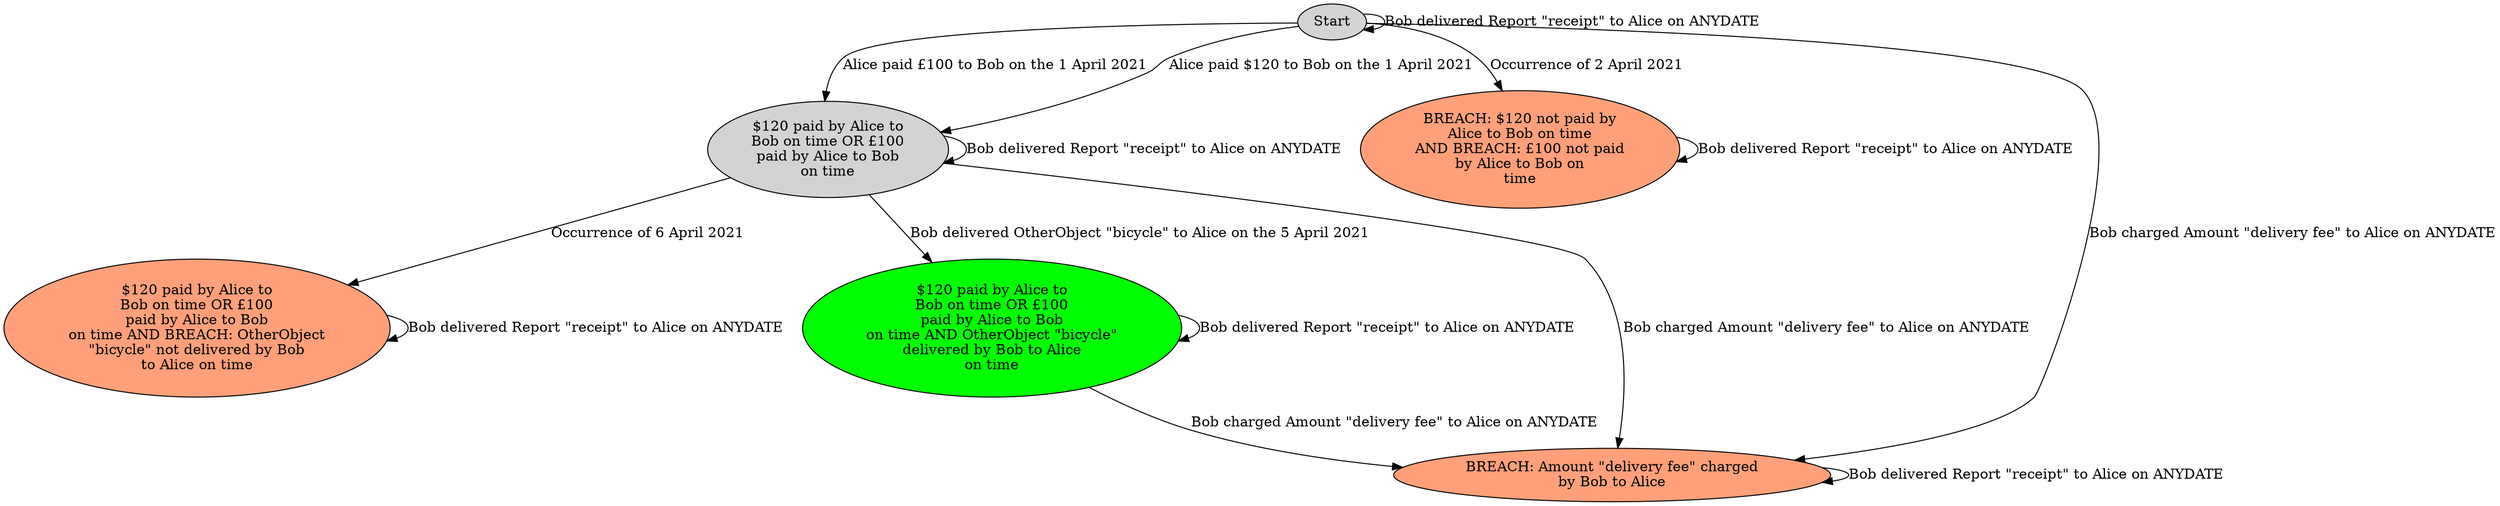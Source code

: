 digraph {
    1 [label="$120 paid by Alice to\nBob on time OR £100\npaid by Alice to Bob\non time"
      ,fillcolor=lightgray
      ,style=filled];
    2 [label="$120 paid by Alice to\nBob on time OR £100\npaid by Alice to Bob\non time AND BREACH: OtherObject\n\"bicycle\" not delivered by Bob\nto Alice on time"
      ,fillcolor=lightsalmon
      ,style=filled];
    3 [label="$120 paid by Alice to\nBob on time OR £100\npaid by Alice to Bob\non time AND OtherObject \"bicycle\"\ndelivered by Bob to Alice\non time"
      ,fillcolor=green
      ,style=filled];
    4 [label="BREACH: $120 not paid by\nAlice to Bob on time\nAND BREACH: £100 not paid\nby Alice to Bob on\ntime"
      ,fillcolor=lightsalmon
      ,style=filled];
    5 [label="BREACH: Amount \"delivery fee\" charged\nby Bob to Alice"
      ,fillcolor=lightsalmon
      ,style=filled];
    6 [label=Start
      ,fillcolor=lightgray
      ,style=filled];
    1 -> 1 [label="Bob delivered Report \"receipt\" to Alice on ANYDATE"];
    1 -> 2 [label="Occurrence of 6 April 2021"];
    1 -> 3 [label="Bob delivered OtherObject \"bicycle\" to Alice on the 5 April 2021"];
    1 -> 5 [label="Bob charged Amount \"delivery fee\" to Alice on ANYDATE"];
    2 -> 2 [label="Bob delivered Report \"receipt\" to Alice on ANYDATE"];
    3 -> 3 [label="Bob delivered Report \"receipt\" to Alice on ANYDATE"];
    3 -> 5 [label="Bob charged Amount \"delivery fee\" to Alice on ANYDATE"];
    4 -> 4 [label="Bob delivered Report \"receipt\" to Alice on ANYDATE"];
    5 -> 5 [label="Bob delivered Report \"receipt\" to Alice on ANYDATE"];
    6 -> 1 [label="Alice paid £100 to Bob on the 1 April 2021"];
    6 -> 1 [label="Alice paid $120 to Bob on the 1 April 2021"];
    6 -> 4 [label="Occurrence of 2 April 2021"];
    6 -> 5 [label="Bob charged Amount \"delivery fee\" to Alice on ANYDATE"];
    6 -> 6 [label="Bob delivered Report \"receipt\" to Alice on ANYDATE"];
}
